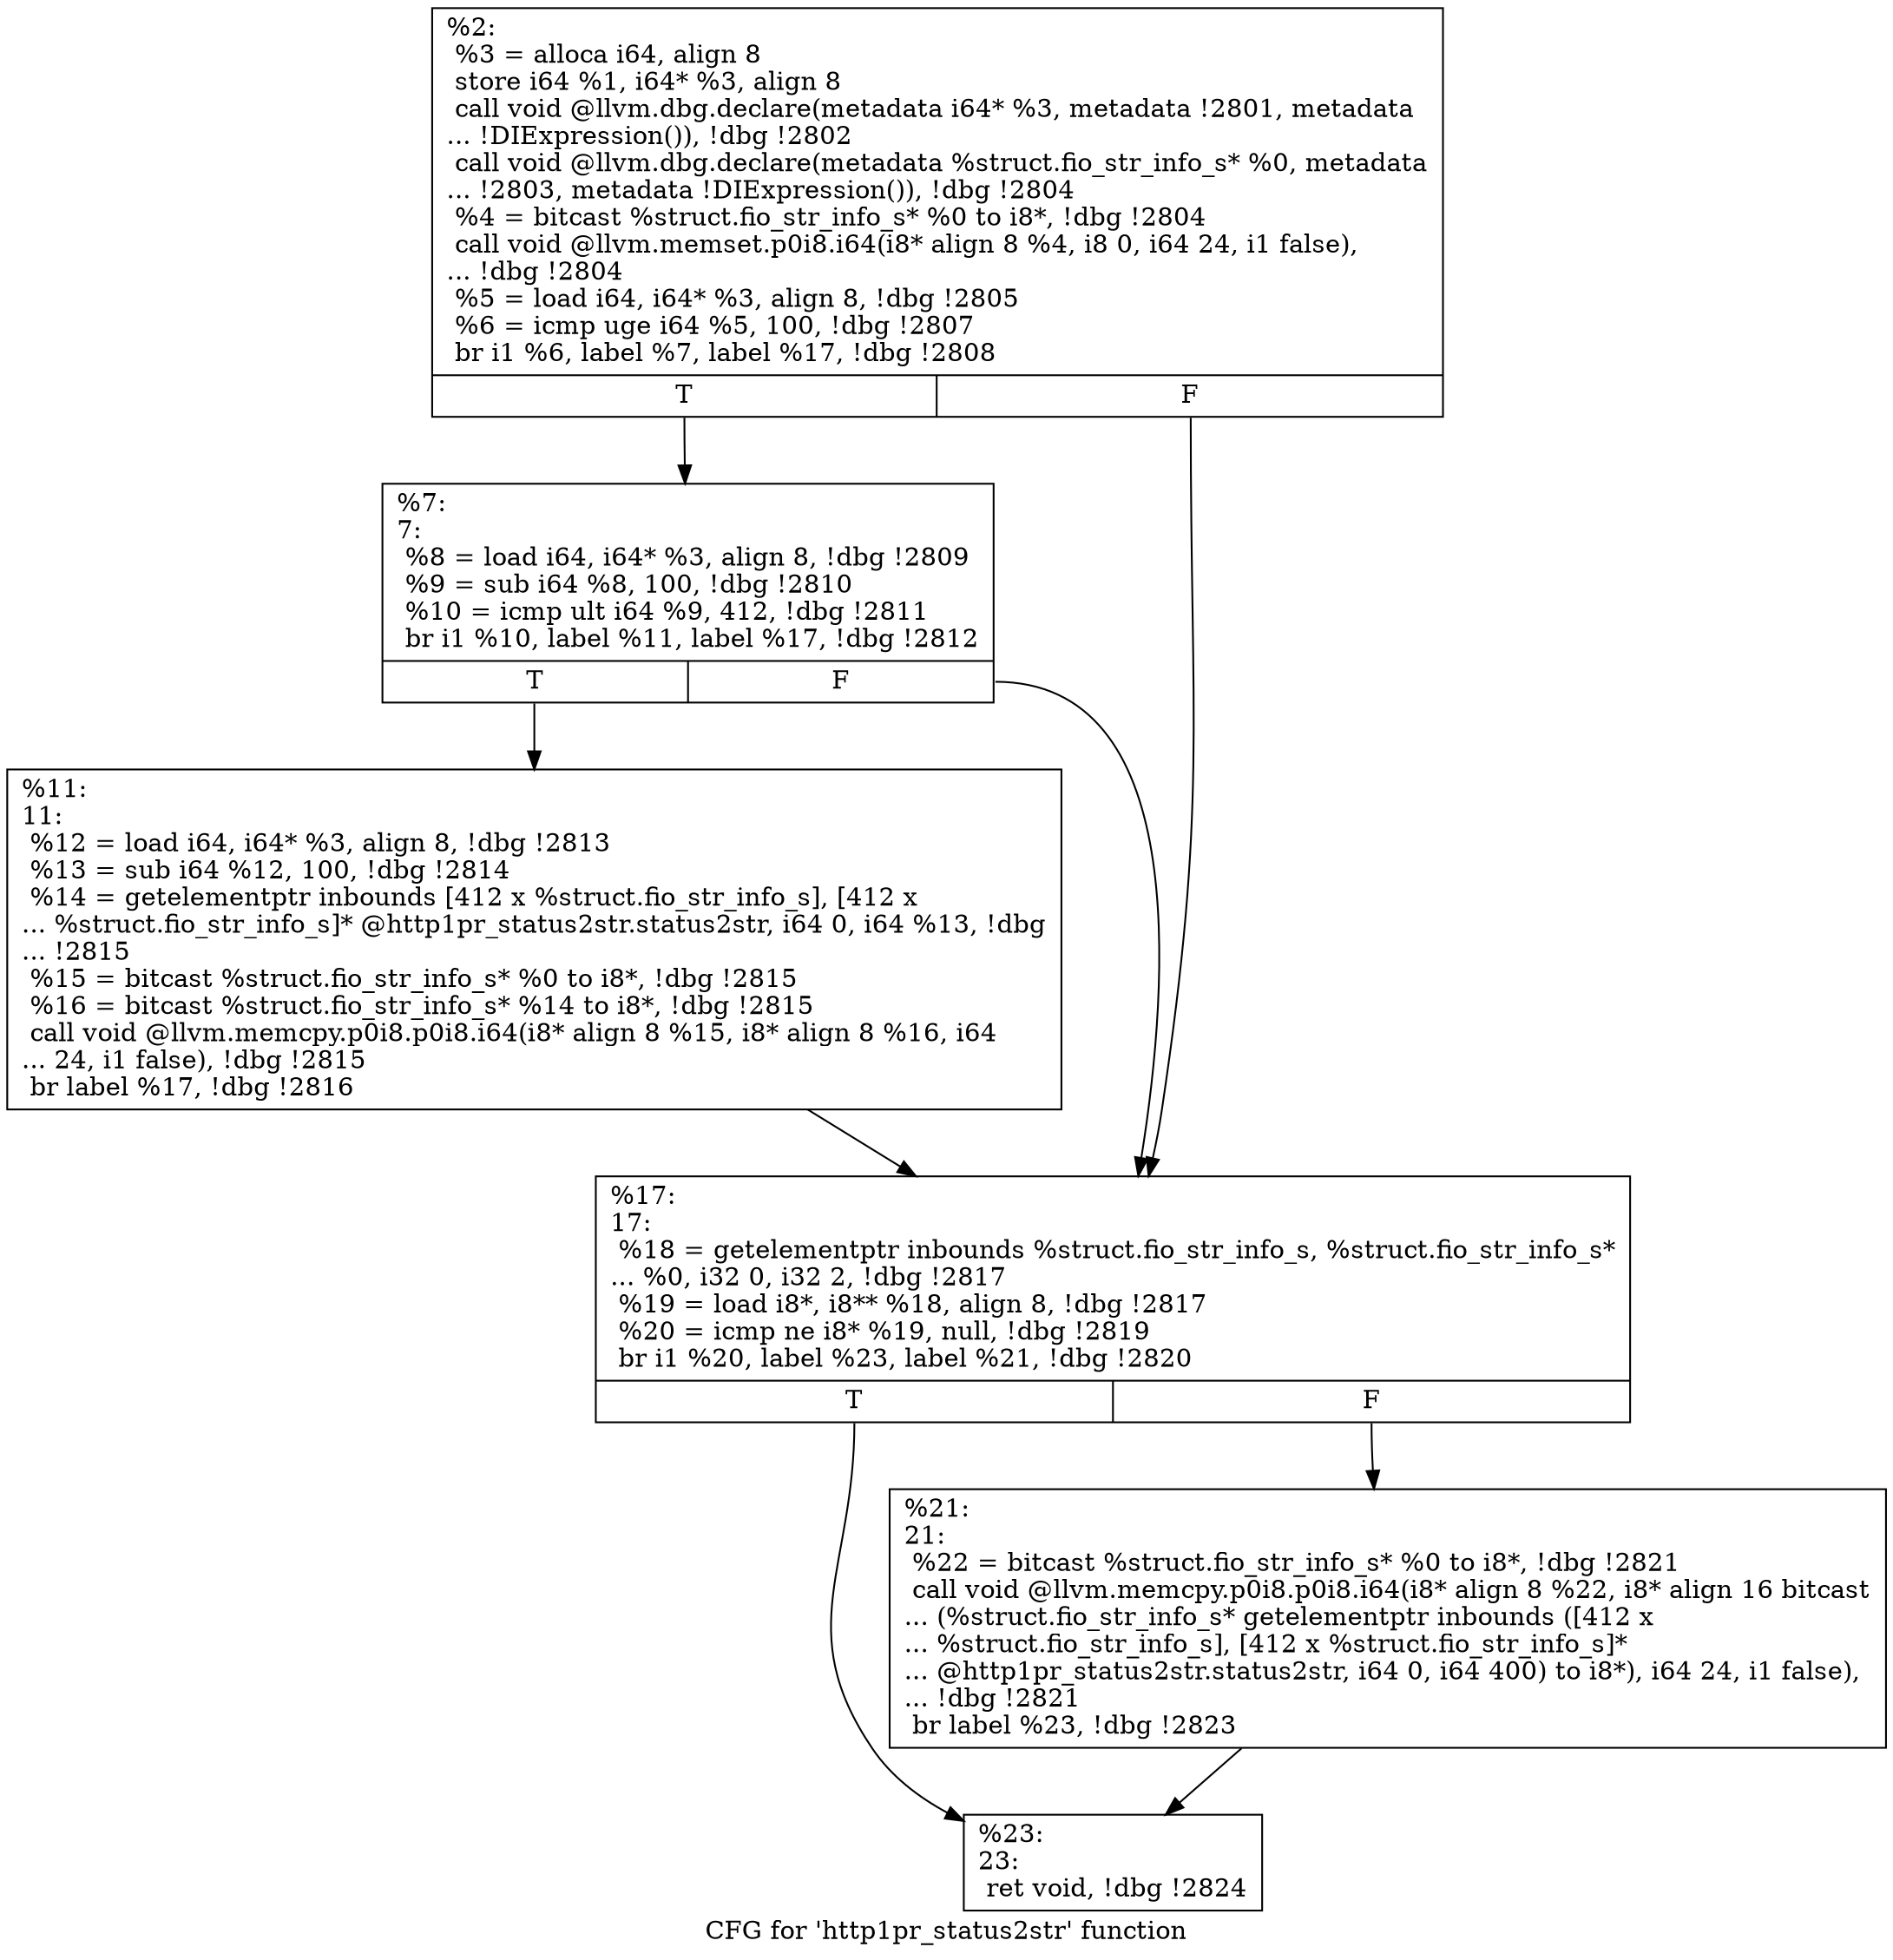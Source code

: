 digraph "CFG for 'http1pr_status2str' function" {
	label="CFG for 'http1pr_status2str' function";

	Node0x5568521d5fc0 [shape=record,label="{%2:\l  %3 = alloca i64, align 8\l  store i64 %1, i64* %3, align 8\l  call void @llvm.dbg.declare(metadata i64* %3, metadata !2801, metadata\l... !DIExpression()), !dbg !2802\l  call void @llvm.dbg.declare(metadata %struct.fio_str_info_s* %0, metadata\l... !2803, metadata !DIExpression()), !dbg !2804\l  %4 = bitcast %struct.fio_str_info_s* %0 to i8*, !dbg !2804\l  call void @llvm.memset.p0i8.i64(i8* align 8 %4, i8 0, i64 24, i1 false),\l... !dbg !2804\l  %5 = load i64, i64* %3, align 8, !dbg !2805\l  %6 = icmp uge i64 %5, 100, !dbg !2807\l  br i1 %6, label %7, label %17, !dbg !2808\l|{<s0>T|<s1>F}}"];
	Node0x5568521d5fc0:s0 -> Node0x5568521d86e0;
	Node0x5568521d5fc0:s1 -> Node0x5568521d8780;
	Node0x5568521d86e0 [shape=record,label="{%7:\l7:                                                \l  %8 = load i64, i64* %3, align 8, !dbg !2809\l  %9 = sub i64 %8, 100, !dbg !2810\l  %10 = icmp ult i64 %9, 412, !dbg !2811\l  br i1 %10, label %11, label %17, !dbg !2812\l|{<s0>T|<s1>F}}"];
	Node0x5568521d86e0:s0 -> Node0x5568521d8730;
	Node0x5568521d86e0:s1 -> Node0x5568521d8780;
	Node0x5568521d8730 [shape=record,label="{%11:\l11:                                               \l  %12 = load i64, i64* %3, align 8, !dbg !2813\l  %13 = sub i64 %12, 100, !dbg !2814\l  %14 = getelementptr inbounds [412 x %struct.fio_str_info_s], [412 x\l... %struct.fio_str_info_s]* @http1pr_status2str.status2str, i64 0, i64 %13, !dbg\l... !2815\l  %15 = bitcast %struct.fio_str_info_s* %0 to i8*, !dbg !2815\l  %16 = bitcast %struct.fio_str_info_s* %14 to i8*, !dbg !2815\l  call void @llvm.memcpy.p0i8.p0i8.i64(i8* align 8 %15, i8* align 8 %16, i64\l... 24, i1 false), !dbg !2815\l  br label %17, !dbg !2816\l}"];
	Node0x5568521d8730 -> Node0x5568521d8780;
	Node0x5568521d8780 [shape=record,label="{%17:\l17:                                               \l  %18 = getelementptr inbounds %struct.fio_str_info_s, %struct.fio_str_info_s*\l... %0, i32 0, i32 2, !dbg !2817\l  %19 = load i8*, i8** %18, align 8, !dbg !2817\l  %20 = icmp ne i8* %19, null, !dbg !2819\l  br i1 %20, label %23, label %21, !dbg !2820\l|{<s0>T|<s1>F}}"];
	Node0x5568521d8780:s0 -> Node0x5568521d8820;
	Node0x5568521d8780:s1 -> Node0x5568521d87d0;
	Node0x5568521d87d0 [shape=record,label="{%21:\l21:                                               \l  %22 = bitcast %struct.fio_str_info_s* %0 to i8*, !dbg !2821\l  call void @llvm.memcpy.p0i8.p0i8.i64(i8* align 8 %22, i8* align 16 bitcast\l... (%struct.fio_str_info_s* getelementptr inbounds ([412 x\l... %struct.fio_str_info_s], [412 x %struct.fio_str_info_s]*\l... @http1pr_status2str.status2str, i64 0, i64 400) to i8*), i64 24, i1 false),\l... !dbg !2821\l  br label %23, !dbg !2823\l}"];
	Node0x5568521d87d0 -> Node0x5568521d8820;
	Node0x5568521d8820 [shape=record,label="{%23:\l23:                                               \l  ret void, !dbg !2824\l}"];
}
